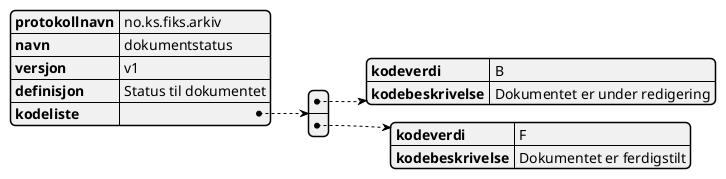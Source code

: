 @startjson
  {
    "protokollnavn": "no.ks.fiks.arkiv",
    "navn": "dokumentstatus",
    "versjon": "v1",
    "definisjon": "Status til dokumentet",
    "kodeliste": [
      {
        "kodeverdi" : "B",
        "kodebeskrivelse" : "Dokumentet er under redigering"
      },
      {
        "kodeverdi" : "F",
        "kodebeskrivelse" : "Dokumentet er ferdigstilt"
      }
    ]
  }
@endjson